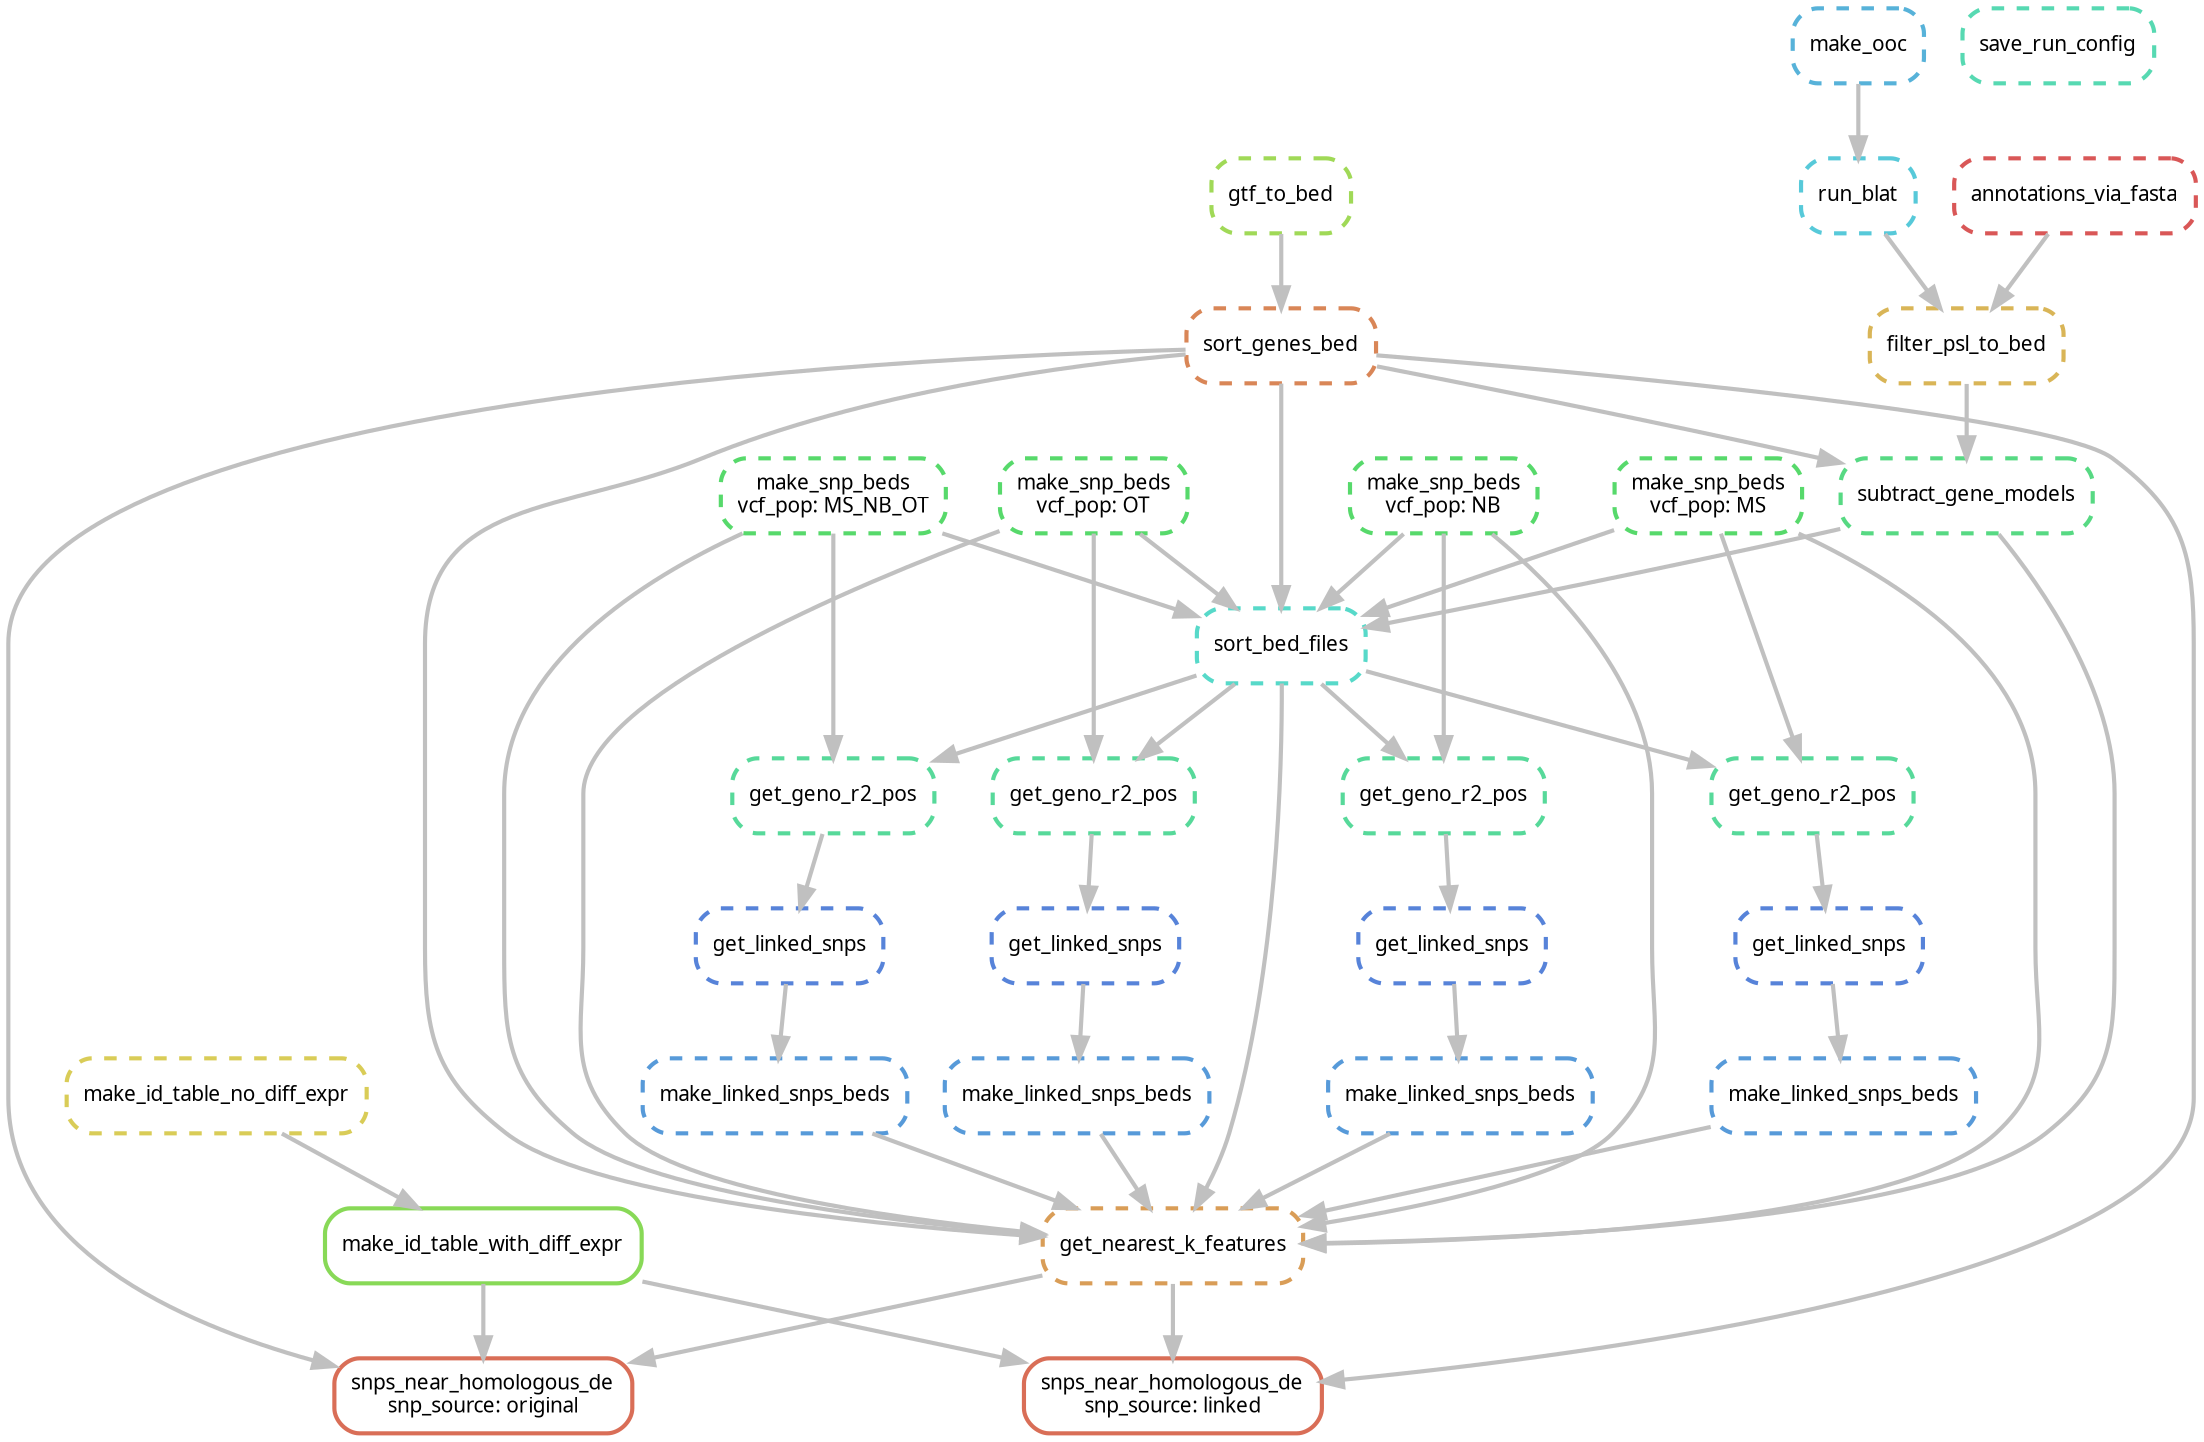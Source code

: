 digraph snakemake_dag {
    graph[bgcolor=white, margin=0];
    node[shape=box, style=rounded, fontname=sans,                 fontsize=10, penwidth=2];
    edge[penwidth=2, color=grey];
	0[label = "make_snp_beds\nvcf_pop: MS_NB_OT", color = "0.36 0.6 0.85", style="rounded,dashed"];
	1[label = "get_linked_snps", color = "0.61 0.6 0.85", style="rounded,dashed"];
	2[label = "annotations_via_fasta", color = "0.00 0.6 0.85", style="rounded,dashed"];
	3[label = "get_geno_r2_pos", color = "0.42 0.6 0.85", style="rounded,dashed"];
	4[label = "make_ooc", color = "0.55 0.6 0.85", style="rounded,dashed"];
	5[label = "gtf_to_bed", color = "0.24 0.6 0.85", style="rounded,dashed"];
	6[label = "make_id_table_with_diff_expr", color = "0.27 0.6 0.85", style="rounded"];
	7[label = "filter_psl_to_bed", color = "0.12 0.6 0.85", style="rounded,dashed"];
	8[label = "make_id_table_no_diff_expr", color = "0.15 0.6 0.85", style="rounded,dashed"];
	/*9[label = "main", color = "0.21 0.6 0.85", style="rounded"];*/
	10[label = "make_linked_snps_beds", color = "0.58 0.6 0.85", style="rounded,dashed"];
	11[label = "get_geno_r2_pos", color = "0.42 0.6 0.85", style="rounded,dashed"];
	12[label = "make_snp_beds\nvcf_pop: NB", color = "0.36 0.6 0.85", style="rounded,dashed"];
	13[label = "get_linked_snps", color = "0.61 0.6 0.85", style="rounded,dashed"];
	14[label = "sort_genes_bed", color = "0.06 0.6 0.85", style="rounded,dashed"];
	15[label = "snps_near_homologous_de\nsnp_source: linked", color = "0.03 0.6 0.85", style="rounded"];
	16[label = "make_snp_beds\nvcf_pop: MS", color = "0.36 0.6 0.85", style="rounded,dashed"];
	17[label = "get_geno_r2_pos", color = "0.42 0.6 0.85", style="rounded,dashed"];
	18[label = "get_geno_r2_pos", color = "0.42 0.6 0.85", style="rounded,dashed"];
	19[label = "sort_bed_files", color = "0.48 0.6 0.85", style="rounded,dashed"];
	20[label = "make_linked_snps_beds", color = "0.58 0.6 0.85", style="rounded,dashed"];
	21[label = "get_nearest_k_features", color = "0.09 0.6 0.85", style="rounded,dashed"];
	22[label = "get_linked_snps", color = "0.61 0.6 0.85", style="rounded,dashed"];
	23[label = "snps_near_homologous_de\nsnp_source: original", color = "0.03 0.6 0.85", style="rounded"];
	24[label = "get_linked_snps", color = "0.61 0.6 0.85", style="rounded,dashed"];
	25[label = "subtract_gene_models", color = "0.39 0.6 0.85", style="rounded,dashed"];
	26[label = "make_linked_snps_beds", color = "0.58 0.6 0.85", style="rounded,dashed"];
	27[label = "make_snp_beds\nvcf_pop: OT", color = "0.36 0.6 0.85", style="rounded,dashed"];
	28[label = "make_linked_snps_beds", color = "0.58 0.6 0.85", style="rounded,dashed"];
	29[label = "run_blat", color = "0.52 0.6 0.85", style="rounded,dashed"];
	30[label = "save_run_config", color = "0.45 0.6 0.85", style="rounded,dashed"];
	18 -> 1
	19 -> 3
	16 -> 3
	8 -> 6
	29 -> 7
	2 -> 7
	/*0 -> 9
	1 -> 9
	10 -> 9
	3 -> 9
	6 -> 9
	7 -> 9
	8 -> 9
	2 -> 9
	11 -> 9
	12 -> 9
	27 -> 9
	15 -> 9
	16 -> 9
	17 -> 9
	18 -> 9
	19 -> 9
	20 -> 9
	21 -> 9
	22 -> 9
	23 -> 9
	24 -> 9
	25 -> 9
	26 -> 9
	13 -> 9
	28 -> 9
	30 -> 9*/
	22 -> 10
	19 -> 11
	12 -> 11
	3 -> 13
	5 -> 14
	6 -> 15
	21 -> 15
	14 -> 15
	19 -> 17
	0 -> 17
	19 -> 18
	27 -> 18
	0 -> 19
	16 -> 19
	25 -> 19
	27 -> 19
	12 -> 19
	14 -> 19
	13 -> 20
	0 -> 21
	27 -> 21
	25 -> 21
	16 -> 21
	10 -> 21
	19 -> 21
	20 -> 21
	28 -> 21
	26 -> 21
	12 -> 21
	14 -> 21
	11 -> 22
	6 -> 23
	21 -> 23
	14 -> 23
	17 -> 24
	7 -> 25
	14 -> 25
	1 -> 26
	24 -> 28
	4 -> 29
}
